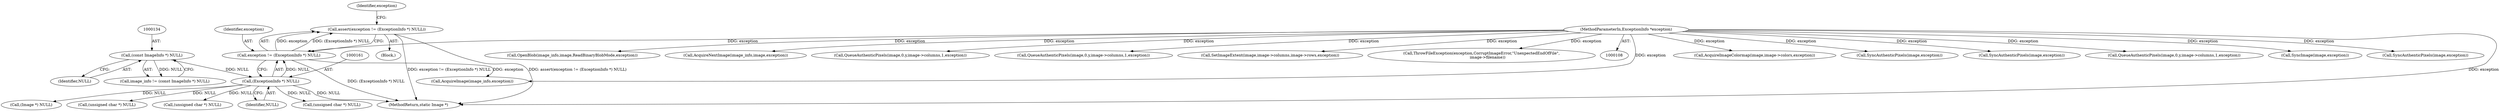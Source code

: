 digraph "0_ImageMagick_1aa0c6dab6dcef4d9bc3571866ae1c1ddbec7d8f@API" {
"1000157" [label="(Call,assert(exception != (ExceptionInfo *) NULL))"];
"1000158" [label="(Call,exception != (ExceptionInfo *) NULL)"];
"1000110" [label="(MethodParameterIn,ExceptionInfo *exception)"];
"1000160" [label="(Call,(ExceptionInfo *) NULL)"];
"1000133" [label="(Call,(const ImageInfo *) NULL)"];
"1000439" [label="(Call,AcquireImageColormap(image,image->colors,exception))"];
"1001689" [label="(MethodReturn,static Image *)"];
"1000131" [label="(Call,image_info != (const ImageInfo *) NULL)"];
"1001269" [label="(Call,SyncAuthenticPixels(image,exception))"];
"1001544" [label="(Call,SyncAuthenticPixels(image,exception))"];
"1000822" [label="(Call,(unsigned char *) NULL)"];
"1001217" [label="(Call,QueueAuthenticPixels(image,0,y,image->columns,1,exception))"];
"1000641" [label="(Call,(unsigned char *) NULL)"];
"1001582" [label="(Call,SyncImage(image,exception))"];
"1001110" [label="(Call,SyncAuthenticPixels(image,exception))"];
"1000176" [label="(Call,OpenBlob(image_info,image,ReadBinaryBlobMode,exception))"];
"1000162" [label="(Identifier,NULL)"];
"1000166" [label="(Identifier,exception)"];
"1000159" [label="(Identifier,exception)"];
"1000473" [label="(Call,(unsigned char *) NULL)"];
"1000111" [label="(Block,)"];
"1000135" [label="(Identifier,NULL)"];
"1000157" [label="(Call,assert(exception != (ExceptionInfo *) NULL))"];
"1001639" [label="(Call,AcquireNextImage(image_info,image,exception))"];
"1000158" [label="(Call,exception != (ExceptionInfo *) NULL)"];
"1001380" [label="(Call,QueueAuthenticPixels(image,0,y,image->columns,1,exception))"];
"1000171" [label="(Call,AcquireImage(image_info,exception))"];
"1000191" [label="(Call,(Image *) NULL)"];
"1000977" [label="(Call,QueueAuthenticPixels(image,0,y,image->columns,1,exception))"];
"1000719" [label="(Call,SetImageExtent(image,image->columns,image->rows,exception))"];
"1000110" [label="(MethodParameterIn,ExceptionInfo *exception)"];
"1001597" [label="(Call,ThrowFileException(exception,CorruptImageError,\"UnexpectedEndOfFile\",\n          image->filename))"];
"1000133" [label="(Call,(const ImageInfo *) NULL)"];
"1000160" [label="(Call,(ExceptionInfo *) NULL)"];
"1000157" -> "1000111"  [label="AST: "];
"1000157" -> "1000158"  [label="CFG: "];
"1000158" -> "1000157"  [label="AST: "];
"1000166" -> "1000157"  [label="CFG: "];
"1000157" -> "1001689"  [label="DDG: assert(exception != (ExceptionInfo *) NULL)"];
"1000157" -> "1001689"  [label="DDG: exception != (ExceptionInfo *) NULL"];
"1000158" -> "1000157"  [label="DDG: exception"];
"1000158" -> "1000157"  [label="DDG: (ExceptionInfo *) NULL"];
"1000158" -> "1000160"  [label="CFG: "];
"1000159" -> "1000158"  [label="AST: "];
"1000160" -> "1000158"  [label="AST: "];
"1000158" -> "1001689"  [label="DDG: (ExceptionInfo *) NULL"];
"1000110" -> "1000158"  [label="DDG: exception"];
"1000160" -> "1000158"  [label="DDG: NULL"];
"1000158" -> "1000171"  [label="DDG: exception"];
"1000110" -> "1000108"  [label="AST: "];
"1000110" -> "1001689"  [label="DDG: exception"];
"1000110" -> "1000171"  [label="DDG: exception"];
"1000110" -> "1000176"  [label="DDG: exception"];
"1000110" -> "1000439"  [label="DDG: exception"];
"1000110" -> "1000719"  [label="DDG: exception"];
"1000110" -> "1000977"  [label="DDG: exception"];
"1000110" -> "1001110"  [label="DDG: exception"];
"1000110" -> "1001217"  [label="DDG: exception"];
"1000110" -> "1001269"  [label="DDG: exception"];
"1000110" -> "1001380"  [label="DDG: exception"];
"1000110" -> "1001544"  [label="DDG: exception"];
"1000110" -> "1001582"  [label="DDG: exception"];
"1000110" -> "1001597"  [label="DDG: exception"];
"1000110" -> "1001639"  [label="DDG: exception"];
"1000160" -> "1000162"  [label="CFG: "];
"1000161" -> "1000160"  [label="AST: "];
"1000162" -> "1000160"  [label="AST: "];
"1000160" -> "1001689"  [label="DDG: NULL"];
"1000133" -> "1000160"  [label="DDG: NULL"];
"1000160" -> "1000191"  [label="DDG: NULL"];
"1000160" -> "1000473"  [label="DDG: NULL"];
"1000160" -> "1000641"  [label="DDG: NULL"];
"1000160" -> "1000822"  [label="DDG: NULL"];
"1000133" -> "1000131"  [label="AST: "];
"1000133" -> "1000135"  [label="CFG: "];
"1000134" -> "1000133"  [label="AST: "];
"1000135" -> "1000133"  [label="AST: "];
"1000131" -> "1000133"  [label="CFG: "];
"1000133" -> "1000131"  [label="DDG: NULL"];
}
